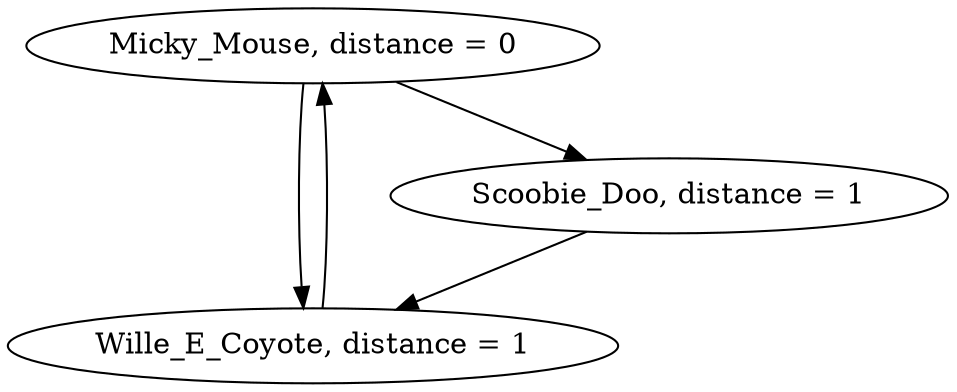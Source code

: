 digraph G {
Micky_Mouse[label = "Micky_Mouse, distance = 0" ];
Micky_Mouse -> Wille_E_Coyote
Micky_Mouse -> Scoobie_Doo
Wille_E_Coyote[label = "Wille_E_Coyote, distance = 1" ];
Wille_E_Coyote -> Micky_Mouse
Scoobie_Doo[label = "Scoobie_Doo, distance = 1" ];
Scoobie_Doo -> Wille_E_Coyote
}